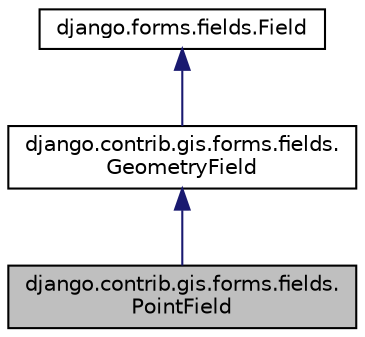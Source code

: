 digraph "django.contrib.gis.forms.fields.PointField"
{
 // LATEX_PDF_SIZE
  edge [fontname="Helvetica",fontsize="10",labelfontname="Helvetica",labelfontsize="10"];
  node [fontname="Helvetica",fontsize="10",shape=record];
  Node1 [label="django.contrib.gis.forms.fields.\lPointField",height=0.2,width=0.4,color="black", fillcolor="grey75", style="filled", fontcolor="black",tooltip=" "];
  Node2 -> Node1 [dir="back",color="midnightblue",fontsize="10",style="solid",fontname="Helvetica"];
  Node2 [label="django.contrib.gis.forms.fields.\lGeometryField",height=0.2,width=0.4,color="black", fillcolor="white", style="filled",URL="$classdjango_1_1contrib_1_1gis_1_1forms_1_1fields_1_1_geometry_field.html",tooltip=" "];
  Node3 -> Node2 [dir="back",color="midnightblue",fontsize="10",style="solid",fontname="Helvetica"];
  Node3 [label="django.forms.fields.Field",height=0.2,width=0.4,color="black", fillcolor="white", style="filled",URL="$classdjango_1_1forms_1_1fields_1_1_field.html",tooltip=" "];
}
